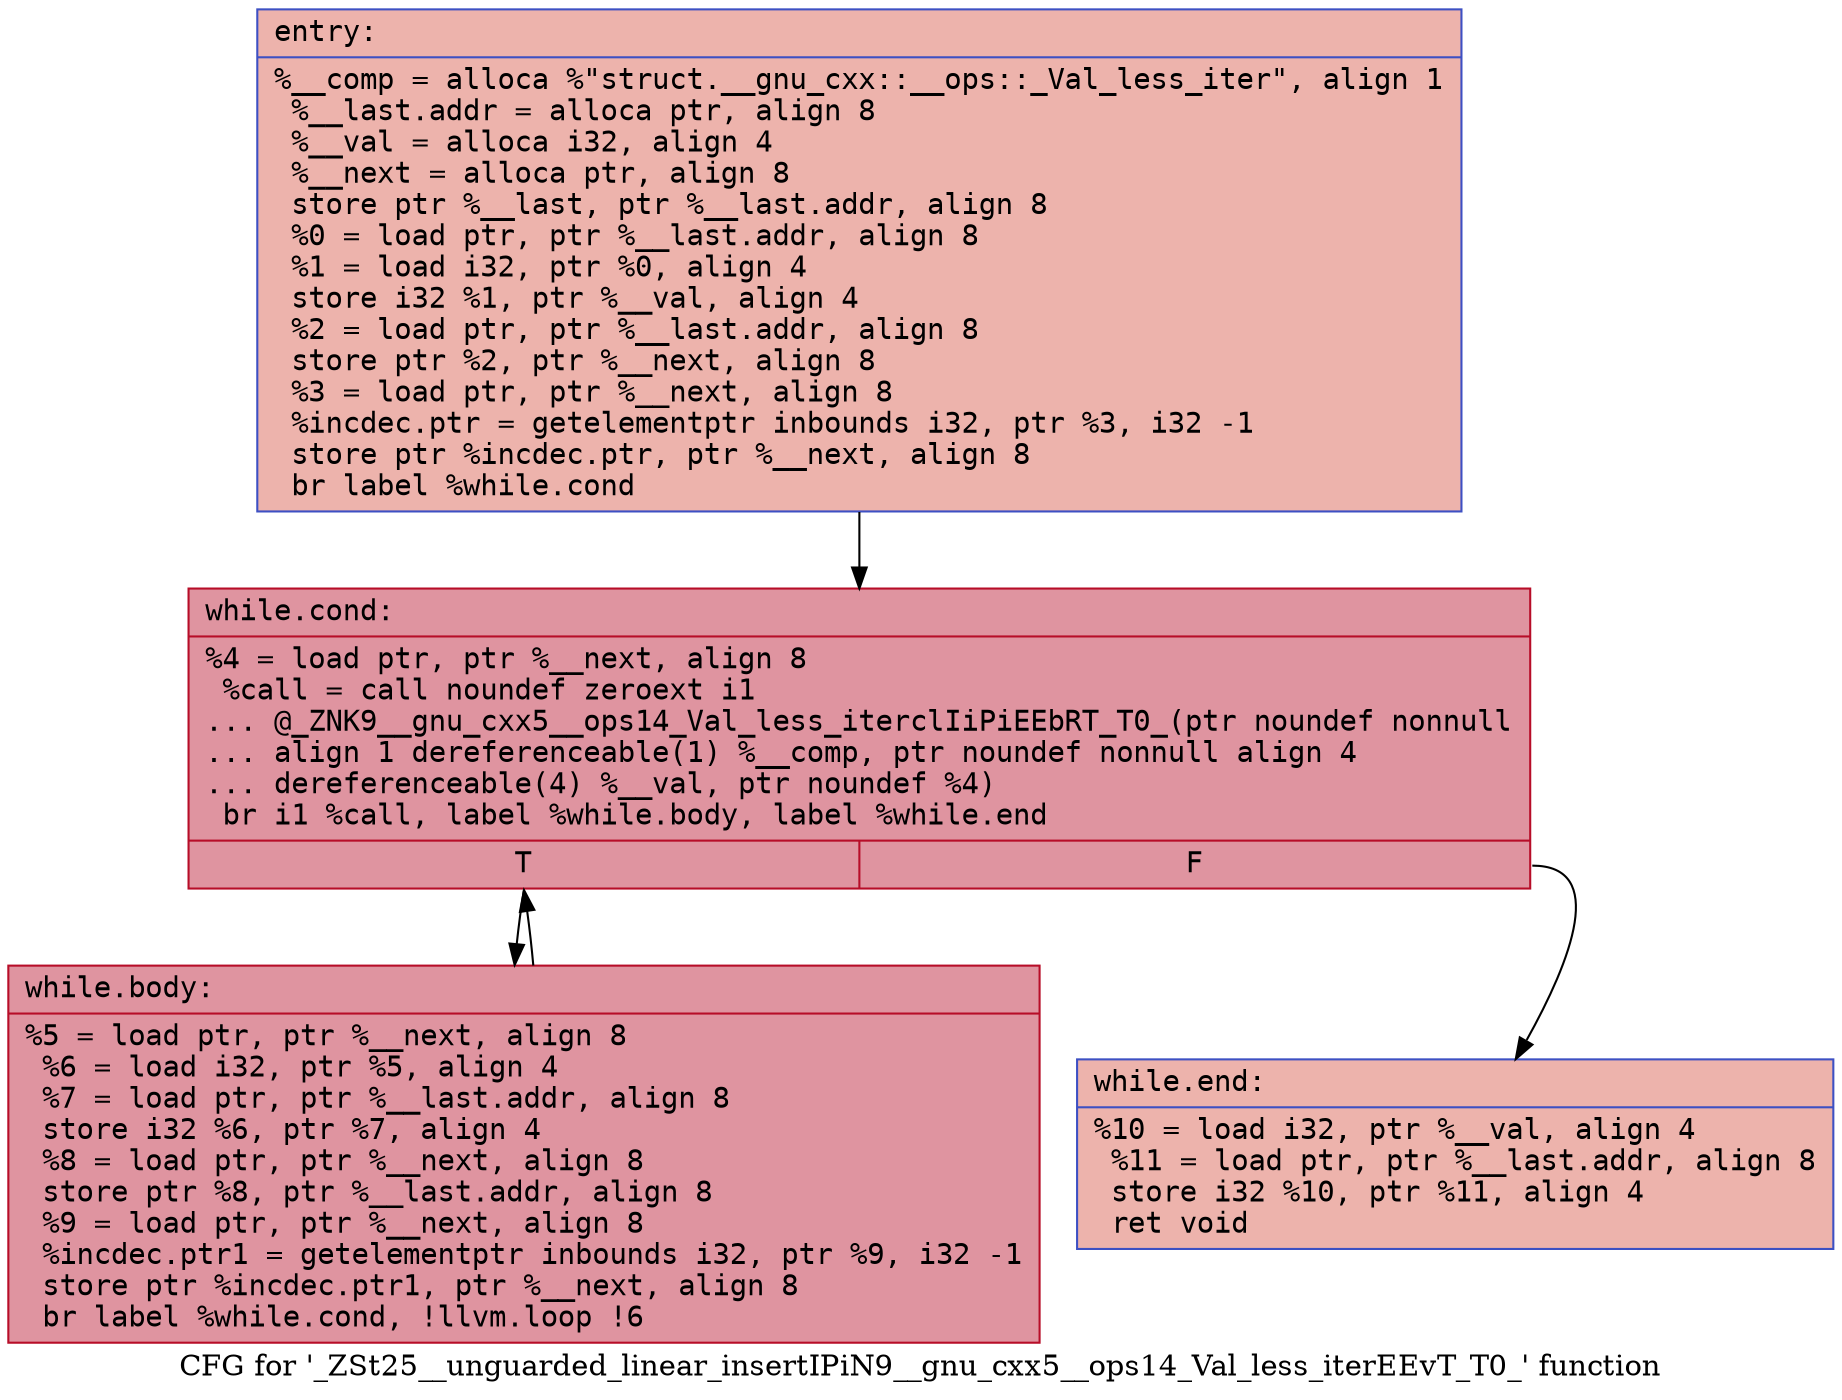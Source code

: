 digraph "CFG for '_ZSt25__unguarded_linear_insertIPiN9__gnu_cxx5__ops14_Val_less_iterEEvT_T0_' function" {
	label="CFG for '_ZSt25__unguarded_linear_insertIPiN9__gnu_cxx5__ops14_Val_less_iterEEvT_T0_' function";

	Node0x55aea9372150 [shape=record,color="#3d50c3ff", style=filled, fillcolor="#d6524470" fontname="Courier",label="{entry:\l|  %__comp = alloca %\"struct.__gnu_cxx::__ops::_Val_less_iter\", align 1\l  %__last.addr = alloca ptr, align 8\l  %__val = alloca i32, align 4\l  %__next = alloca ptr, align 8\l  store ptr %__last, ptr %__last.addr, align 8\l  %0 = load ptr, ptr %__last.addr, align 8\l  %1 = load i32, ptr %0, align 4\l  store i32 %1, ptr %__val, align 4\l  %2 = load ptr, ptr %__last.addr, align 8\l  store ptr %2, ptr %__next, align 8\l  %3 = load ptr, ptr %__next, align 8\l  %incdec.ptr = getelementptr inbounds i32, ptr %3, i32 -1\l  store ptr %incdec.ptr, ptr %__next, align 8\l  br label %while.cond\l}"];
	Node0x55aea9372150 -> Node0x55aea93728e0[tooltip="entry -> while.cond\nProbability 100.00%" ];
	Node0x55aea93728e0 [shape=record,color="#b70d28ff", style=filled, fillcolor="#b70d2870" fontname="Courier",label="{while.cond:\l|  %4 = load ptr, ptr %__next, align 8\l  %call = call noundef zeroext i1\l... @_ZNK9__gnu_cxx5__ops14_Val_less_iterclIiPiEEbRT_T0_(ptr noundef nonnull\l... align 1 dereferenceable(1) %__comp, ptr noundef nonnull align 4\l... dereferenceable(4) %__val, ptr noundef %4)\l  br i1 %call, label %while.body, label %while.end\l|{<s0>T|<s1>F}}"];
	Node0x55aea93728e0:s0 -> Node0x55aea9372cb0[tooltip="while.cond -> while.body\nProbability 96.88%" ];
	Node0x55aea93728e0:s1 -> Node0x55aea9372d00[tooltip="while.cond -> while.end\nProbability 3.12%" ];
	Node0x55aea9372cb0 [shape=record,color="#b70d28ff", style=filled, fillcolor="#b70d2870" fontname="Courier",label="{while.body:\l|  %5 = load ptr, ptr %__next, align 8\l  %6 = load i32, ptr %5, align 4\l  %7 = load ptr, ptr %__last.addr, align 8\l  store i32 %6, ptr %7, align 4\l  %8 = load ptr, ptr %__next, align 8\l  store ptr %8, ptr %__last.addr, align 8\l  %9 = load ptr, ptr %__next, align 8\l  %incdec.ptr1 = getelementptr inbounds i32, ptr %9, i32 -1\l  store ptr %incdec.ptr1, ptr %__next, align 8\l  br label %while.cond, !llvm.loop !6\l}"];
	Node0x55aea9372cb0 -> Node0x55aea93728e0[tooltip="while.body -> while.cond\nProbability 100.00%" ];
	Node0x55aea9372d00 [shape=record,color="#3d50c3ff", style=filled, fillcolor="#d6524470" fontname="Courier",label="{while.end:\l|  %10 = load i32, ptr %__val, align 4\l  %11 = load ptr, ptr %__last.addr, align 8\l  store i32 %10, ptr %11, align 4\l  ret void\l}"];
}
